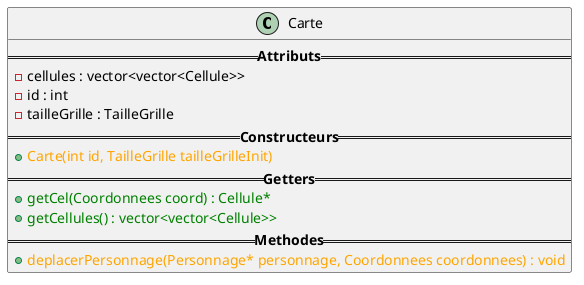 @startuml
class Carte{
    ==<b>Attributs</b>==
        -cellules : vector<vector<Cellule>>
        -id : int
        -tailleGrille : TailleGrille
    ==<b>Constructeurs</b>==
        +<color:orange>Carte(int id, TailleGrille tailleGrilleInit)</color>
    ==<b>Getters</b>==
        +<color:green>getCel(Coordonnees coord) : Cellule*</color>
        +<color:green>getCellules() : vector<vector<Cellule>></color>
    ==<b>Methodes</b>==
        +<color:orange>deplacerPersonnage(Personnage* personnage, Coordonnees coordonnees) : void</color>
}
@enduml
'65fd9369f19ac8aeea764f65d6bc9737  src/Carte.hpp
'485330b3662102c021c3c2b089368530  src/Carte.cpp
